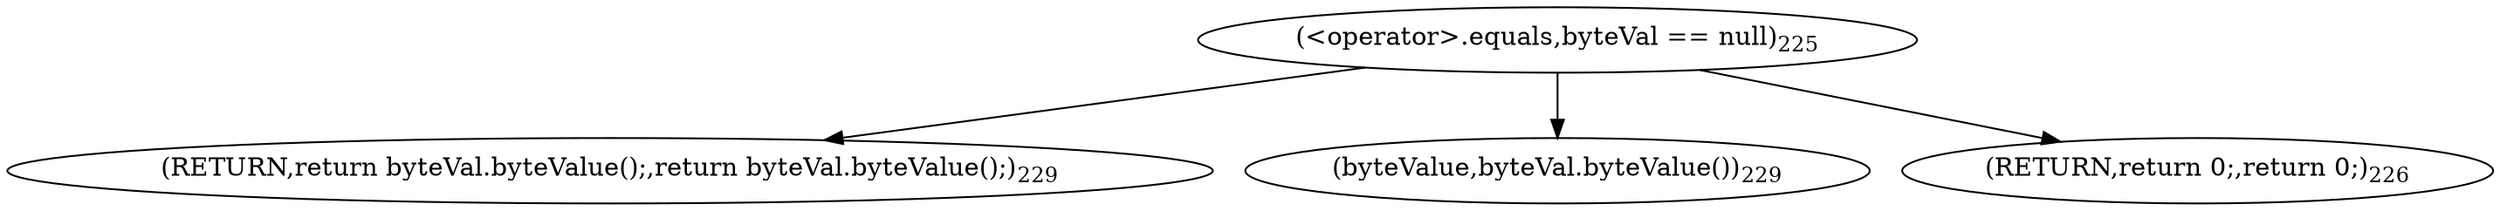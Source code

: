 digraph "getByteValue" {  
"721" [label = <(RETURN,return byteVal.byteValue();,return byteVal.byteValue();)<SUB>229</SUB>> ]
"715" [label = <(&lt;operator&gt;.equals,byteVal == null)<SUB>225</SUB>> ]
"722" [label = <(byteValue,byteVal.byteValue())<SUB>229</SUB>> ]
"719" [label = <(RETURN,return 0;,return 0;)<SUB>226</SUB>> ]
  "715" -> "719" 
  "715" -> "721" 
  "715" -> "722" 
}
